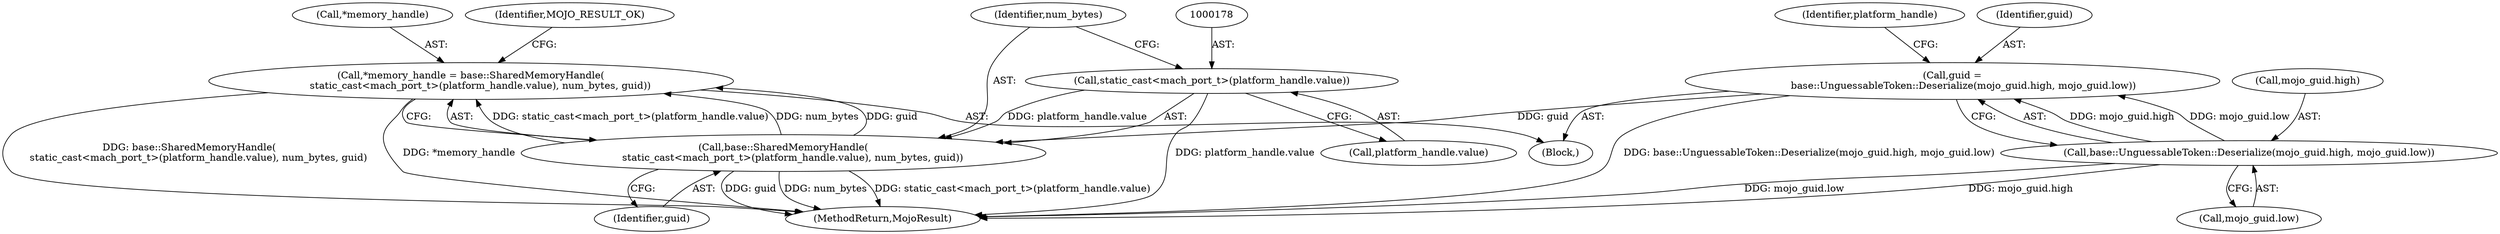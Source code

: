 digraph "0_Chrome_673ce95d481ea9368c4d4d43ac756ba1d6d9e608_33@pointer" {
"1000173" [label="(Call,*memory_handle = base::SharedMemoryHandle(\n      static_cast<mach_port_t>(platform_handle.value), num_bytes, guid))"];
"1000176" [label="(Call,base::SharedMemoryHandle(\n      static_cast<mach_port_t>(platform_handle.value), num_bytes, guid))"];
"1000177" [label="(Call,static_cast<mach_port_t>(platform_handle.value))"];
"1000159" [label="(Call,guid =\n       base::UnguessableToken::Deserialize(mojo_guid.high, mojo_guid.low))"];
"1000161" [label="(Call,base::UnguessableToken::Deserialize(mojo_guid.high, mojo_guid.low))"];
"1000179" [label="(Call,platform_handle.value)"];
"1000161" [label="(Call,base::UnguessableToken::Deserialize(mojo_guid.high, mojo_guid.low))"];
"1000105" [label="(Block,)"];
"1000186" [label="(MethodReturn,MojoResult)"];
"1000177" [label="(Call,static_cast<mach_port_t>(platform_handle.value))"];
"1000174" [label="(Call,*memory_handle)"];
"1000170" [label="(Identifier,platform_handle)"];
"1000185" [label="(Identifier,MOJO_RESULT_OK)"];
"1000182" [label="(Identifier,num_bytes)"];
"1000160" [label="(Identifier,guid)"];
"1000159" [label="(Call,guid =\n       base::UnguessableToken::Deserialize(mojo_guid.high, mojo_guid.low))"];
"1000183" [label="(Identifier,guid)"];
"1000173" [label="(Call,*memory_handle = base::SharedMemoryHandle(\n      static_cast<mach_port_t>(platform_handle.value), num_bytes, guid))"];
"1000176" [label="(Call,base::SharedMemoryHandle(\n      static_cast<mach_port_t>(platform_handle.value), num_bytes, guid))"];
"1000165" [label="(Call,mojo_guid.low)"];
"1000162" [label="(Call,mojo_guid.high)"];
"1000173" -> "1000105"  [label="AST: "];
"1000173" -> "1000176"  [label="CFG: "];
"1000174" -> "1000173"  [label="AST: "];
"1000176" -> "1000173"  [label="AST: "];
"1000185" -> "1000173"  [label="CFG: "];
"1000173" -> "1000186"  [label="DDG: base::SharedMemoryHandle(\n      static_cast<mach_port_t>(platform_handle.value), num_bytes, guid)"];
"1000173" -> "1000186"  [label="DDG: *memory_handle"];
"1000176" -> "1000173"  [label="DDG: static_cast<mach_port_t>(platform_handle.value)"];
"1000176" -> "1000173"  [label="DDG: num_bytes"];
"1000176" -> "1000173"  [label="DDG: guid"];
"1000176" -> "1000183"  [label="CFG: "];
"1000177" -> "1000176"  [label="AST: "];
"1000182" -> "1000176"  [label="AST: "];
"1000183" -> "1000176"  [label="AST: "];
"1000176" -> "1000186"  [label="DDG: num_bytes"];
"1000176" -> "1000186"  [label="DDG: static_cast<mach_port_t>(platform_handle.value)"];
"1000176" -> "1000186"  [label="DDG: guid"];
"1000177" -> "1000176"  [label="DDG: platform_handle.value"];
"1000159" -> "1000176"  [label="DDG: guid"];
"1000177" -> "1000179"  [label="CFG: "];
"1000178" -> "1000177"  [label="AST: "];
"1000179" -> "1000177"  [label="AST: "];
"1000182" -> "1000177"  [label="CFG: "];
"1000177" -> "1000186"  [label="DDG: platform_handle.value"];
"1000159" -> "1000105"  [label="AST: "];
"1000159" -> "1000161"  [label="CFG: "];
"1000160" -> "1000159"  [label="AST: "];
"1000161" -> "1000159"  [label="AST: "];
"1000170" -> "1000159"  [label="CFG: "];
"1000159" -> "1000186"  [label="DDG: base::UnguessableToken::Deserialize(mojo_guid.high, mojo_guid.low)"];
"1000161" -> "1000159"  [label="DDG: mojo_guid.high"];
"1000161" -> "1000159"  [label="DDG: mojo_guid.low"];
"1000161" -> "1000165"  [label="CFG: "];
"1000162" -> "1000161"  [label="AST: "];
"1000165" -> "1000161"  [label="AST: "];
"1000161" -> "1000186"  [label="DDG: mojo_guid.high"];
"1000161" -> "1000186"  [label="DDG: mojo_guid.low"];
}

